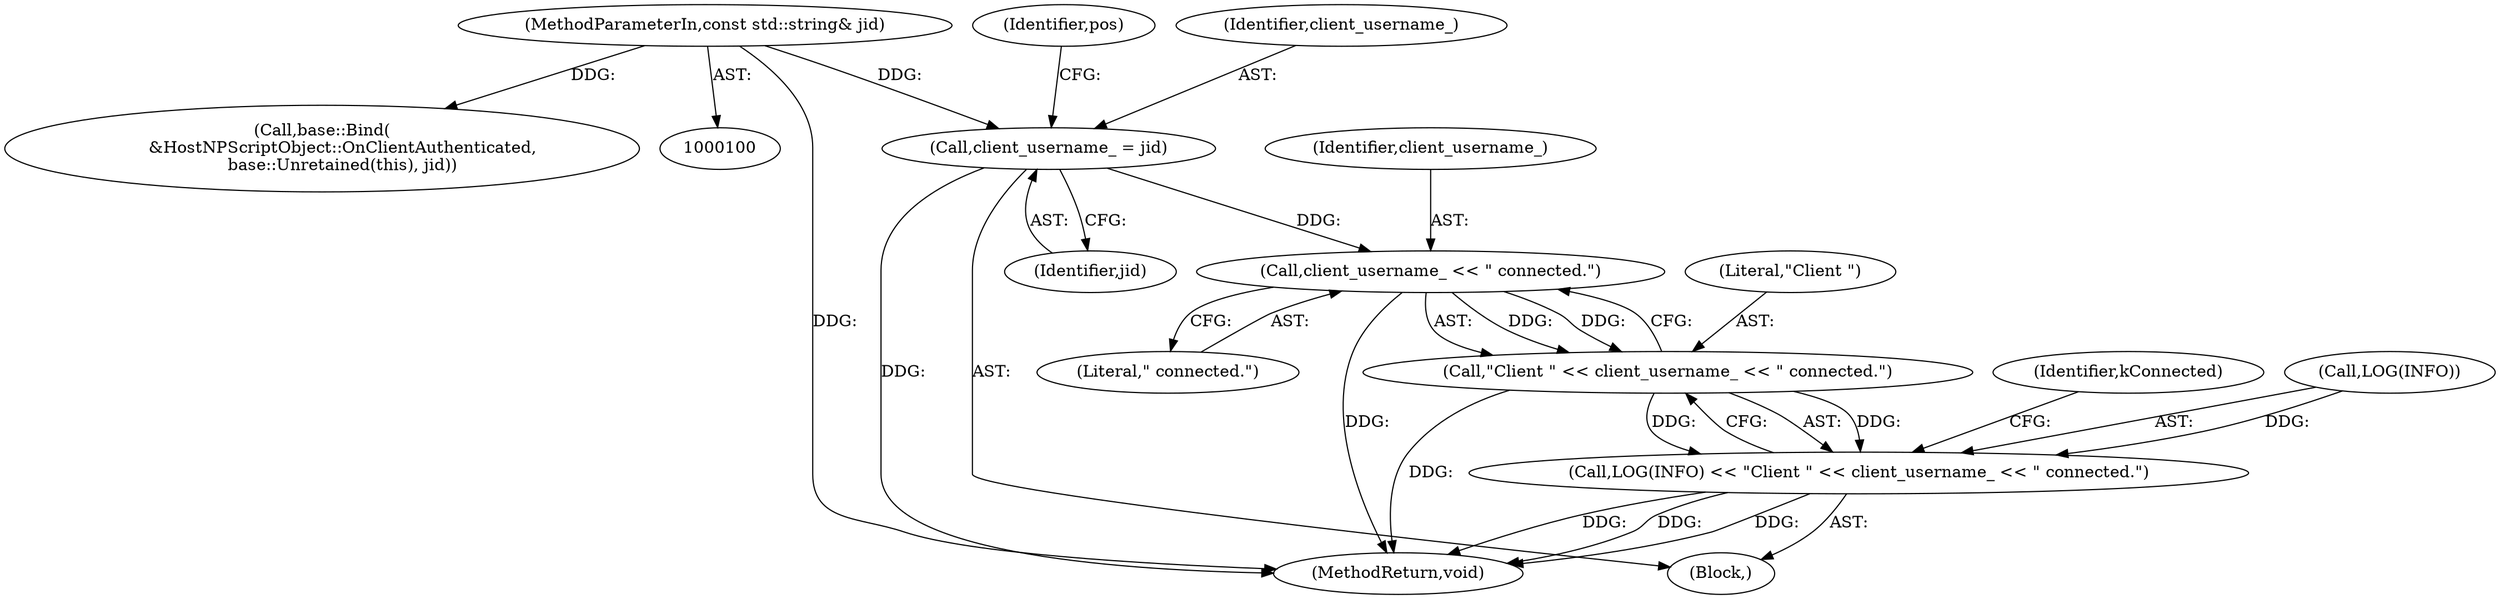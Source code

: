 digraph "0_Chrome_a46bcef82b29d30836a0f26226e3d4aca4fa9612_23@API" {
"1000144" [label="(Call,client_username_ << \" connected.\")"];
"1000123" [label="(Call,client_username_ = jid)"];
"1000101" [label="(MethodParameterIn,const std::string& jid)"];
"1000142" [label="(Call,\"Client \" << client_username_ << \" connected.\")"];
"1000139" [label="(Call,LOG(INFO) << \"Client \" << client_username_ << \" connected.\")"];
"1000123" [label="(Call,client_username_ = jid)"];
"1000125" [label="(Identifier,jid)"];
"1000146" [label="(Literal,\" connected.\")"];
"1000148" [label="(Identifier,kConnected)"];
"1000145" [label="(Identifier,client_username_)"];
"1000101" [label="(MethodParameterIn,const std::string& jid)"];
"1000149" [label="(MethodReturn,void)"];
"1000110" [label="(Call,base::Bind(\n        &HostNPScriptObject::OnClientAuthenticated,\n        base::Unretained(this), jid))"];
"1000142" [label="(Call,\"Client \" << client_username_ << \" connected.\")"];
"1000140" [label="(Call,LOG(INFO))"];
"1000144" [label="(Call,client_username_ << \" connected.\")"];
"1000128" [label="(Identifier,pos)"];
"1000124" [label="(Identifier,client_username_)"];
"1000139" [label="(Call,LOG(INFO) << \"Client \" << client_username_ << \" connected.\")"];
"1000143" [label="(Literal,\"Client \")"];
"1000102" [label="(Block,)"];
"1000144" -> "1000142"  [label="AST: "];
"1000144" -> "1000146"  [label="CFG: "];
"1000145" -> "1000144"  [label="AST: "];
"1000146" -> "1000144"  [label="AST: "];
"1000142" -> "1000144"  [label="CFG: "];
"1000144" -> "1000149"  [label="DDG: "];
"1000144" -> "1000142"  [label="DDG: "];
"1000144" -> "1000142"  [label="DDG: "];
"1000123" -> "1000144"  [label="DDG: "];
"1000123" -> "1000102"  [label="AST: "];
"1000123" -> "1000125"  [label="CFG: "];
"1000124" -> "1000123"  [label="AST: "];
"1000125" -> "1000123"  [label="AST: "];
"1000128" -> "1000123"  [label="CFG: "];
"1000123" -> "1000149"  [label="DDG: "];
"1000101" -> "1000123"  [label="DDG: "];
"1000101" -> "1000100"  [label="AST: "];
"1000101" -> "1000149"  [label="DDG: "];
"1000101" -> "1000110"  [label="DDG: "];
"1000142" -> "1000139"  [label="AST: "];
"1000143" -> "1000142"  [label="AST: "];
"1000139" -> "1000142"  [label="CFG: "];
"1000142" -> "1000149"  [label="DDG: "];
"1000142" -> "1000139"  [label="DDG: "];
"1000142" -> "1000139"  [label="DDG: "];
"1000139" -> "1000102"  [label="AST: "];
"1000140" -> "1000139"  [label="AST: "];
"1000148" -> "1000139"  [label="CFG: "];
"1000139" -> "1000149"  [label="DDG: "];
"1000139" -> "1000149"  [label="DDG: "];
"1000139" -> "1000149"  [label="DDG: "];
"1000140" -> "1000139"  [label="DDG: "];
}
